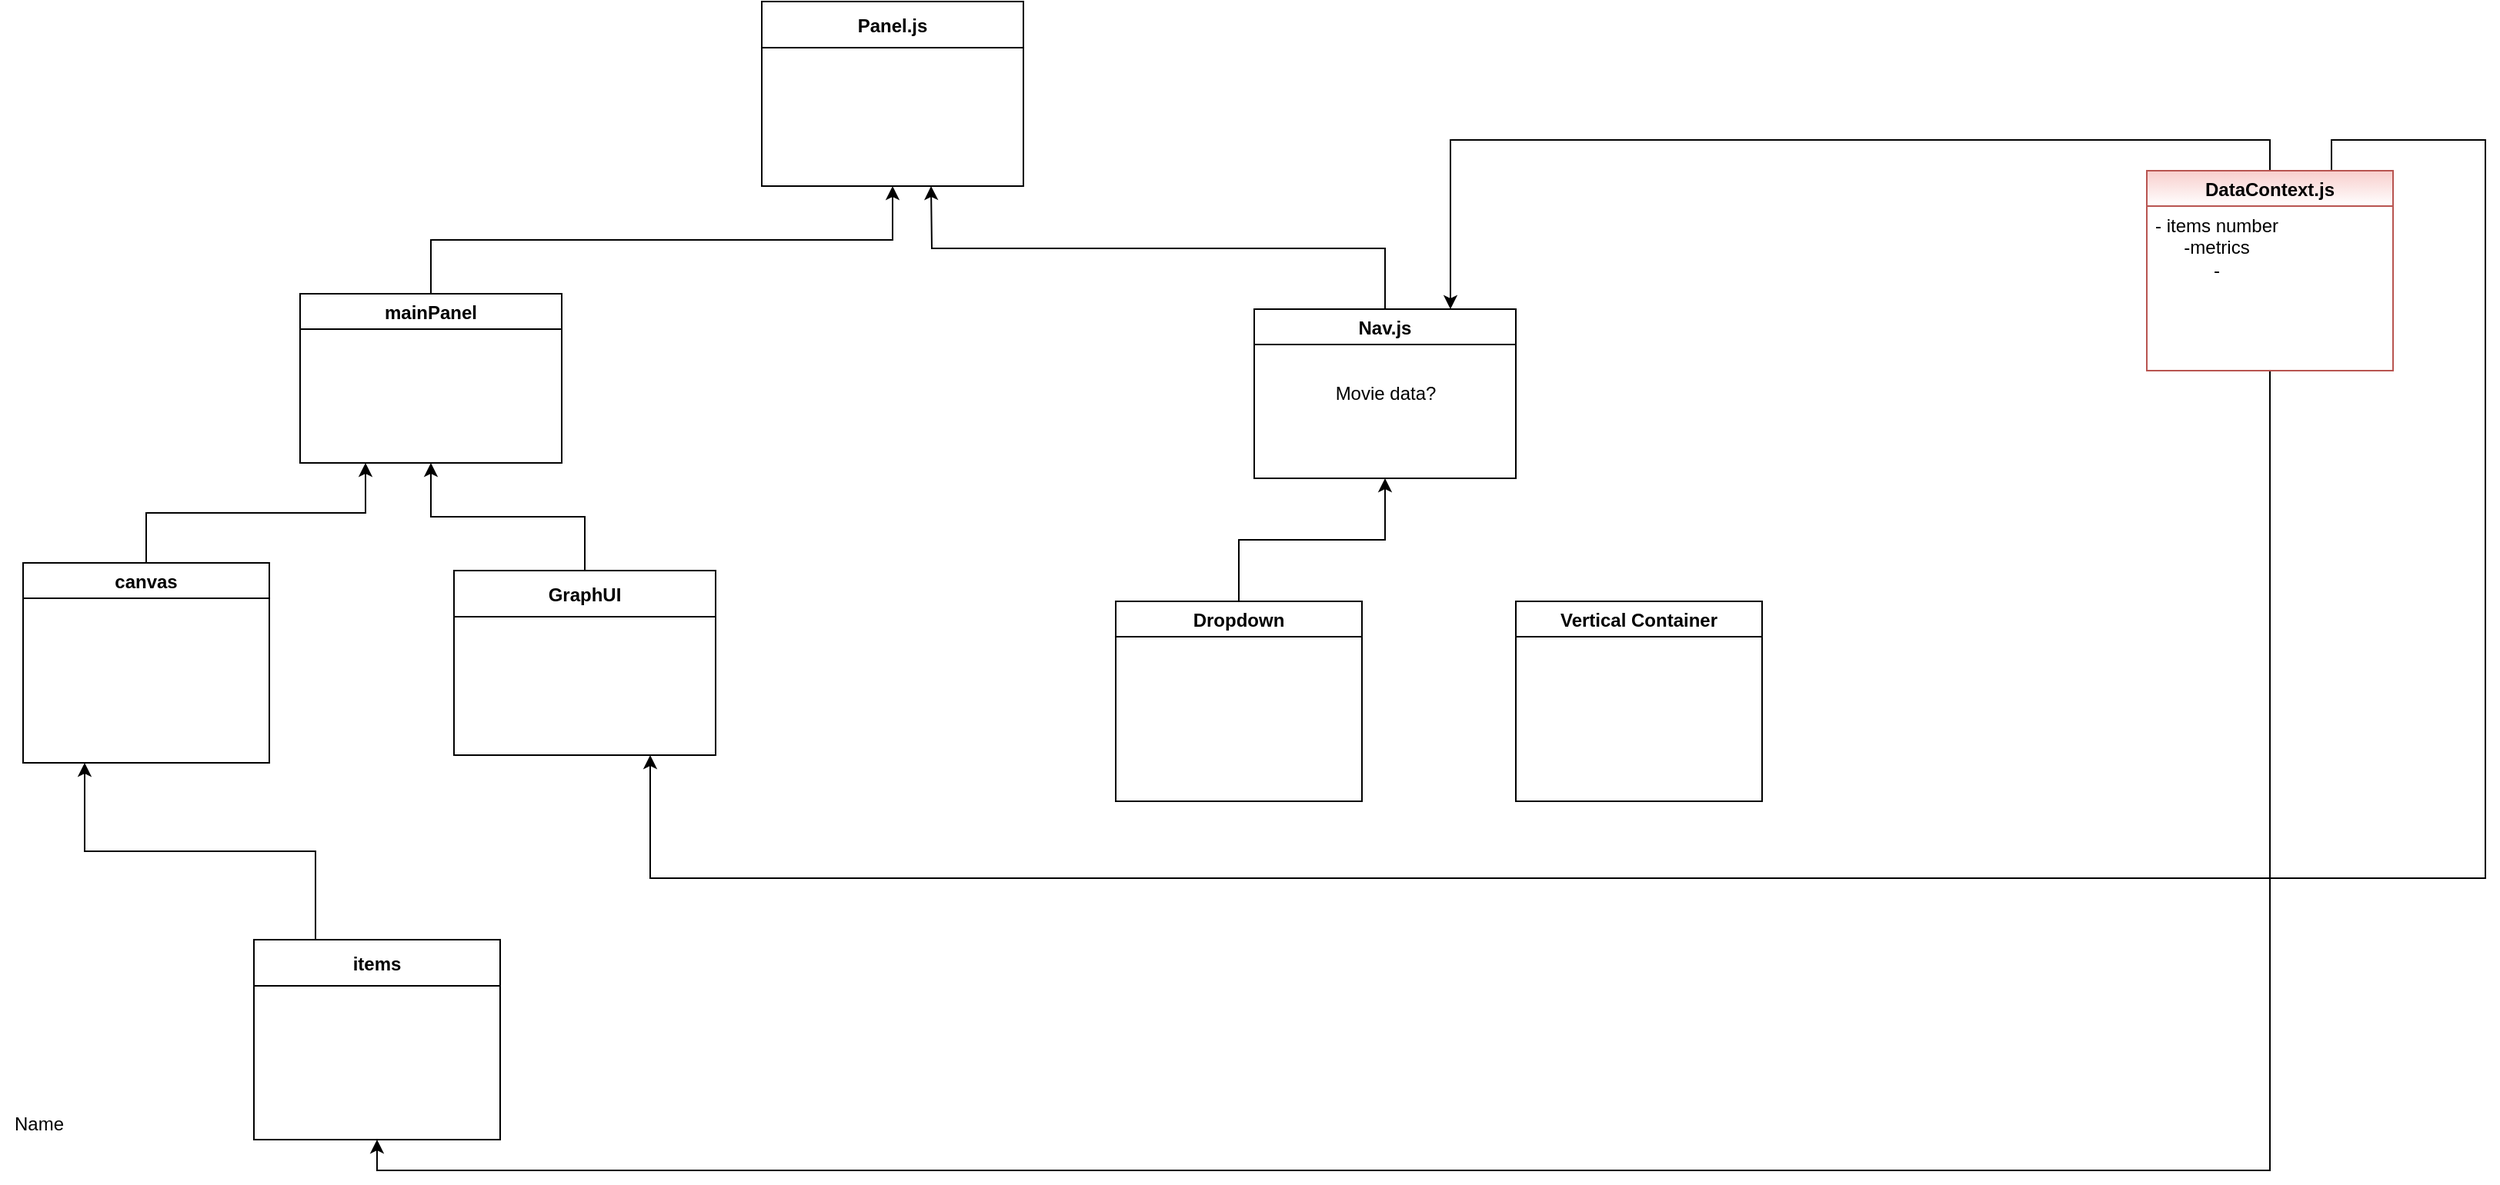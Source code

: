 <mxfile version="15.7.3" type="github">
  <diagram id="wOV027mfHfYz6Kvpdw_u" name="Page-1">
    <mxGraphModel dx="2912" dy="1112" grid="1" gridSize="10" guides="1" tooltips="1" connect="1" arrows="1" fold="1" page="1" pageScale="1" pageWidth="850" pageHeight="1100" math="0" shadow="0">
      <root>
        <mxCell id="0" />
        <mxCell id="1" parent="0" />
        <mxCell id="j2CHza1dFCDNHK3temvZ-5" value="Panel.js" style="swimlane;startSize=30;" vertex="1" parent="1">
          <mxGeometry x="310" y="50" width="170" height="120" as="geometry" />
        </mxCell>
        <mxCell id="j2CHza1dFCDNHK3temvZ-9" style="edgeStyle=orthogonalEdgeStyle;rounded=0;orthogonalLoop=1;jettySize=auto;html=1;exitX=0.5;exitY=0;exitDx=0;exitDy=0;entryX=0.5;entryY=1;entryDx=0;entryDy=0;" edge="1" parent="1" source="j2CHza1dFCDNHK3temvZ-6" target="j2CHza1dFCDNHK3temvZ-5">
          <mxGeometry relative="1" as="geometry" />
        </mxCell>
        <mxCell id="j2CHza1dFCDNHK3temvZ-6" value="mainPanel" style="swimlane;startSize=23;" vertex="1" parent="1">
          <mxGeometry x="10" y="240" width="170" height="110" as="geometry" />
        </mxCell>
        <mxCell id="j2CHza1dFCDNHK3temvZ-8" style="edgeStyle=orthogonalEdgeStyle;rounded=0;orthogonalLoop=1;jettySize=auto;html=1;exitX=0.5;exitY=0;exitDx=0;exitDy=0;entryX=0.5;entryY=1;entryDx=0;entryDy=0;" edge="1" parent="1" source="j2CHza1dFCDNHK3temvZ-7" target="j2CHza1dFCDNHK3temvZ-6">
          <mxGeometry relative="1" as="geometry" />
        </mxCell>
        <mxCell id="j2CHza1dFCDNHK3temvZ-7" value="GraphUI" style="swimlane;startSize=30;" vertex="1" parent="1">
          <mxGeometry x="110" y="420" width="170" height="120" as="geometry" />
        </mxCell>
        <mxCell id="j2CHza1dFCDNHK3temvZ-11" style="edgeStyle=orthogonalEdgeStyle;rounded=0;orthogonalLoop=1;jettySize=auto;html=1;exitX=0.5;exitY=0;exitDx=0;exitDy=0;" edge="1" parent="1" source="j2CHza1dFCDNHK3temvZ-10">
          <mxGeometry relative="1" as="geometry">
            <mxPoint x="420" y="170" as="targetPoint" />
          </mxGeometry>
        </mxCell>
        <mxCell id="j2CHza1dFCDNHK3temvZ-10" value="Nav.js" style="swimlane;" vertex="1" parent="1">
          <mxGeometry x="630" y="250" width="170" height="110" as="geometry" />
        </mxCell>
        <mxCell id="j2CHza1dFCDNHK3temvZ-12" value="Movie data?" style="text;html=1;align=center;verticalAlign=middle;resizable=0;points=[];autosize=1;strokeColor=none;fillColor=none;" vertex="1" parent="j2CHza1dFCDNHK3temvZ-10">
          <mxGeometry x="45" y="45" width="80" height="20" as="geometry" />
        </mxCell>
        <mxCell id="j2CHza1dFCDNHK3temvZ-13" value="Vertical Container" style="swimlane;" vertex="1" parent="1">
          <mxGeometry x="800" y="440" width="160" height="130" as="geometry" />
        </mxCell>
        <mxCell id="j2CHza1dFCDNHK3temvZ-16" style="edgeStyle=orthogonalEdgeStyle;rounded=0;orthogonalLoop=1;jettySize=auto;html=1;exitX=0.5;exitY=0;exitDx=0;exitDy=0;entryX=0.5;entryY=1;entryDx=0;entryDy=0;" edge="1" parent="1" source="j2CHza1dFCDNHK3temvZ-14" target="j2CHza1dFCDNHK3temvZ-10">
          <mxGeometry relative="1" as="geometry" />
        </mxCell>
        <mxCell id="j2CHza1dFCDNHK3temvZ-14" value="Dropdown" style="swimlane;" vertex="1" parent="1">
          <mxGeometry x="540" y="440" width="160" height="130" as="geometry" />
        </mxCell>
        <mxCell id="j2CHza1dFCDNHK3temvZ-18" style="edgeStyle=orthogonalEdgeStyle;rounded=0;orthogonalLoop=1;jettySize=auto;html=1;exitX=0.5;exitY=0;exitDx=0;exitDy=0;entryX=0.25;entryY=1;entryDx=0;entryDy=0;" edge="1" parent="1" source="j2CHza1dFCDNHK3temvZ-17" target="j2CHza1dFCDNHK3temvZ-6">
          <mxGeometry relative="1" as="geometry" />
        </mxCell>
        <mxCell id="j2CHza1dFCDNHK3temvZ-17" value="canvas" style="swimlane;" vertex="1" parent="1">
          <mxGeometry x="-170" y="415" width="160" height="130" as="geometry" />
        </mxCell>
        <mxCell id="j2CHza1dFCDNHK3temvZ-21" style="edgeStyle=orthogonalEdgeStyle;rounded=0;orthogonalLoop=1;jettySize=auto;html=1;exitX=0.25;exitY=0;exitDx=0;exitDy=0;entryX=0.25;entryY=1;entryDx=0;entryDy=0;" edge="1" parent="1" source="j2CHza1dFCDNHK3temvZ-19" target="j2CHza1dFCDNHK3temvZ-17">
          <mxGeometry relative="1" as="geometry" />
        </mxCell>
        <mxCell id="j2CHza1dFCDNHK3temvZ-19" value="items" style="swimlane;startSize=30;" vertex="1" parent="1">
          <mxGeometry x="-20" y="660" width="160" height="130" as="geometry" />
        </mxCell>
        <mxCell id="j2CHza1dFCDNHK3temvZ-23" style="edgeStyle=orthogonalEdgeStyle;rounded=0;orthogonalLoop=1;jettySize=auto;html=1;exitX=0.5;exitY=0;exitDx=0;exitDy=0;entryX=0.75;entryY=0;entryDx=0;entryDy=0;" edge="1" parent="1" source="j2CHza1dFCDNHK3temvZ-22" target="j2CHza1dFCDNHK3temvZ-10">
          <mxGeometry relative="1" as="geometry" />
        </mxCell>
        <mxCell id="j2CHza1dFCDNHK3temvZ-24" style="edgeStyle=orthogonalEdgeStyle;rounded=0;orthogonalLoop=1;jettySize=auto;html=1;exitX=0.75;exitY=0;exitDx=0;exitDy=0;entryX=0.75;entryY=1;entryDx=0;entryDy=0;" edge="1" parent="1" source="j2CHza1dFCDNHK3temvZ-22" target="j2CHza1dFCDNHK3temvZ-7">
          <mxGeometry relative="1" as="geometry">
            <Array as="points">
              <mxPoint x="1330" y="140" />
              <mxPoint x="1430" y="140" />
              <mxPoint x="1430" y="620" />
              <mxPoint x="238" y="620" />
            </Array>
          </mxGeometry>
        </mxCell>
        <mxCell id="j2CHza1dFCDNHK3temvZ-25" style="edgeStyle=orthogonalEdgeStyle;rounded=0;orthogonalLoop=1;jettySize=auto;html=1;exitX=0.5;exitY=1;exitDx=0;exitDy=0;entryX=0.5;entryY=1;entryDx=0;entryDy=0;" edge="1" parent="1" source="j2CHza1dFCDNHK3temvZ-22" target="j2CHza1dFCDNHK3temvZ-19">
          <mxGeometry relative="1" as="geometry" />
        </mxCell>
        <mxCell id="j2CHza1dFCDNHK3temvZ-22" value="DataContext.js" style="swimlane;fillColor=#f8cecc;strokeColor=#b85450;swimlaneFillColor=none;gradientColor=#ffffff;" vertex="1" parent="1">
          <mxGeometry x="1210" y="160" width="160" height="130" as="geometry" />
        </mxCell>
        <mxCell id="j2CHza1dFCDNHK3temvZ-27" value="&lt;div&gt;- items number&lt;/div&gt;&lt;div&gt;-metrics&lt;/div&gt;&lt;div&gt;- &lt;br&gt;&lt;/div&gt;" style="text;html=1;align=center;verticalAlign=middle;resizable=0;points=[];autosize=1;strokeColor=none;fillColor=none;" vertex="1" parent="j2CHza1dFCDNHK3temvZ-22">
          <mxGeometry x="-5" y="25" width="100" height="50" as="geometry" />
        </mxCell>
        <mxCell id="j2CHza1dFCDNHK3temvZ-28" value="&lt;div&gt;Name&lt;/div&gt;" style="text;html=1;align=center;verticalAlign=middle;resizable=0;points=[];autosize=1;strokeColor=none;fillColor=none;" vertex="1" parent="1">
          <mxGeometry x="-185" y="770" width="50" height="20" as="geometry" />
        </mxCell>
      </root>
    </mxGraphModel>
  </diagram>
</mxfile>
